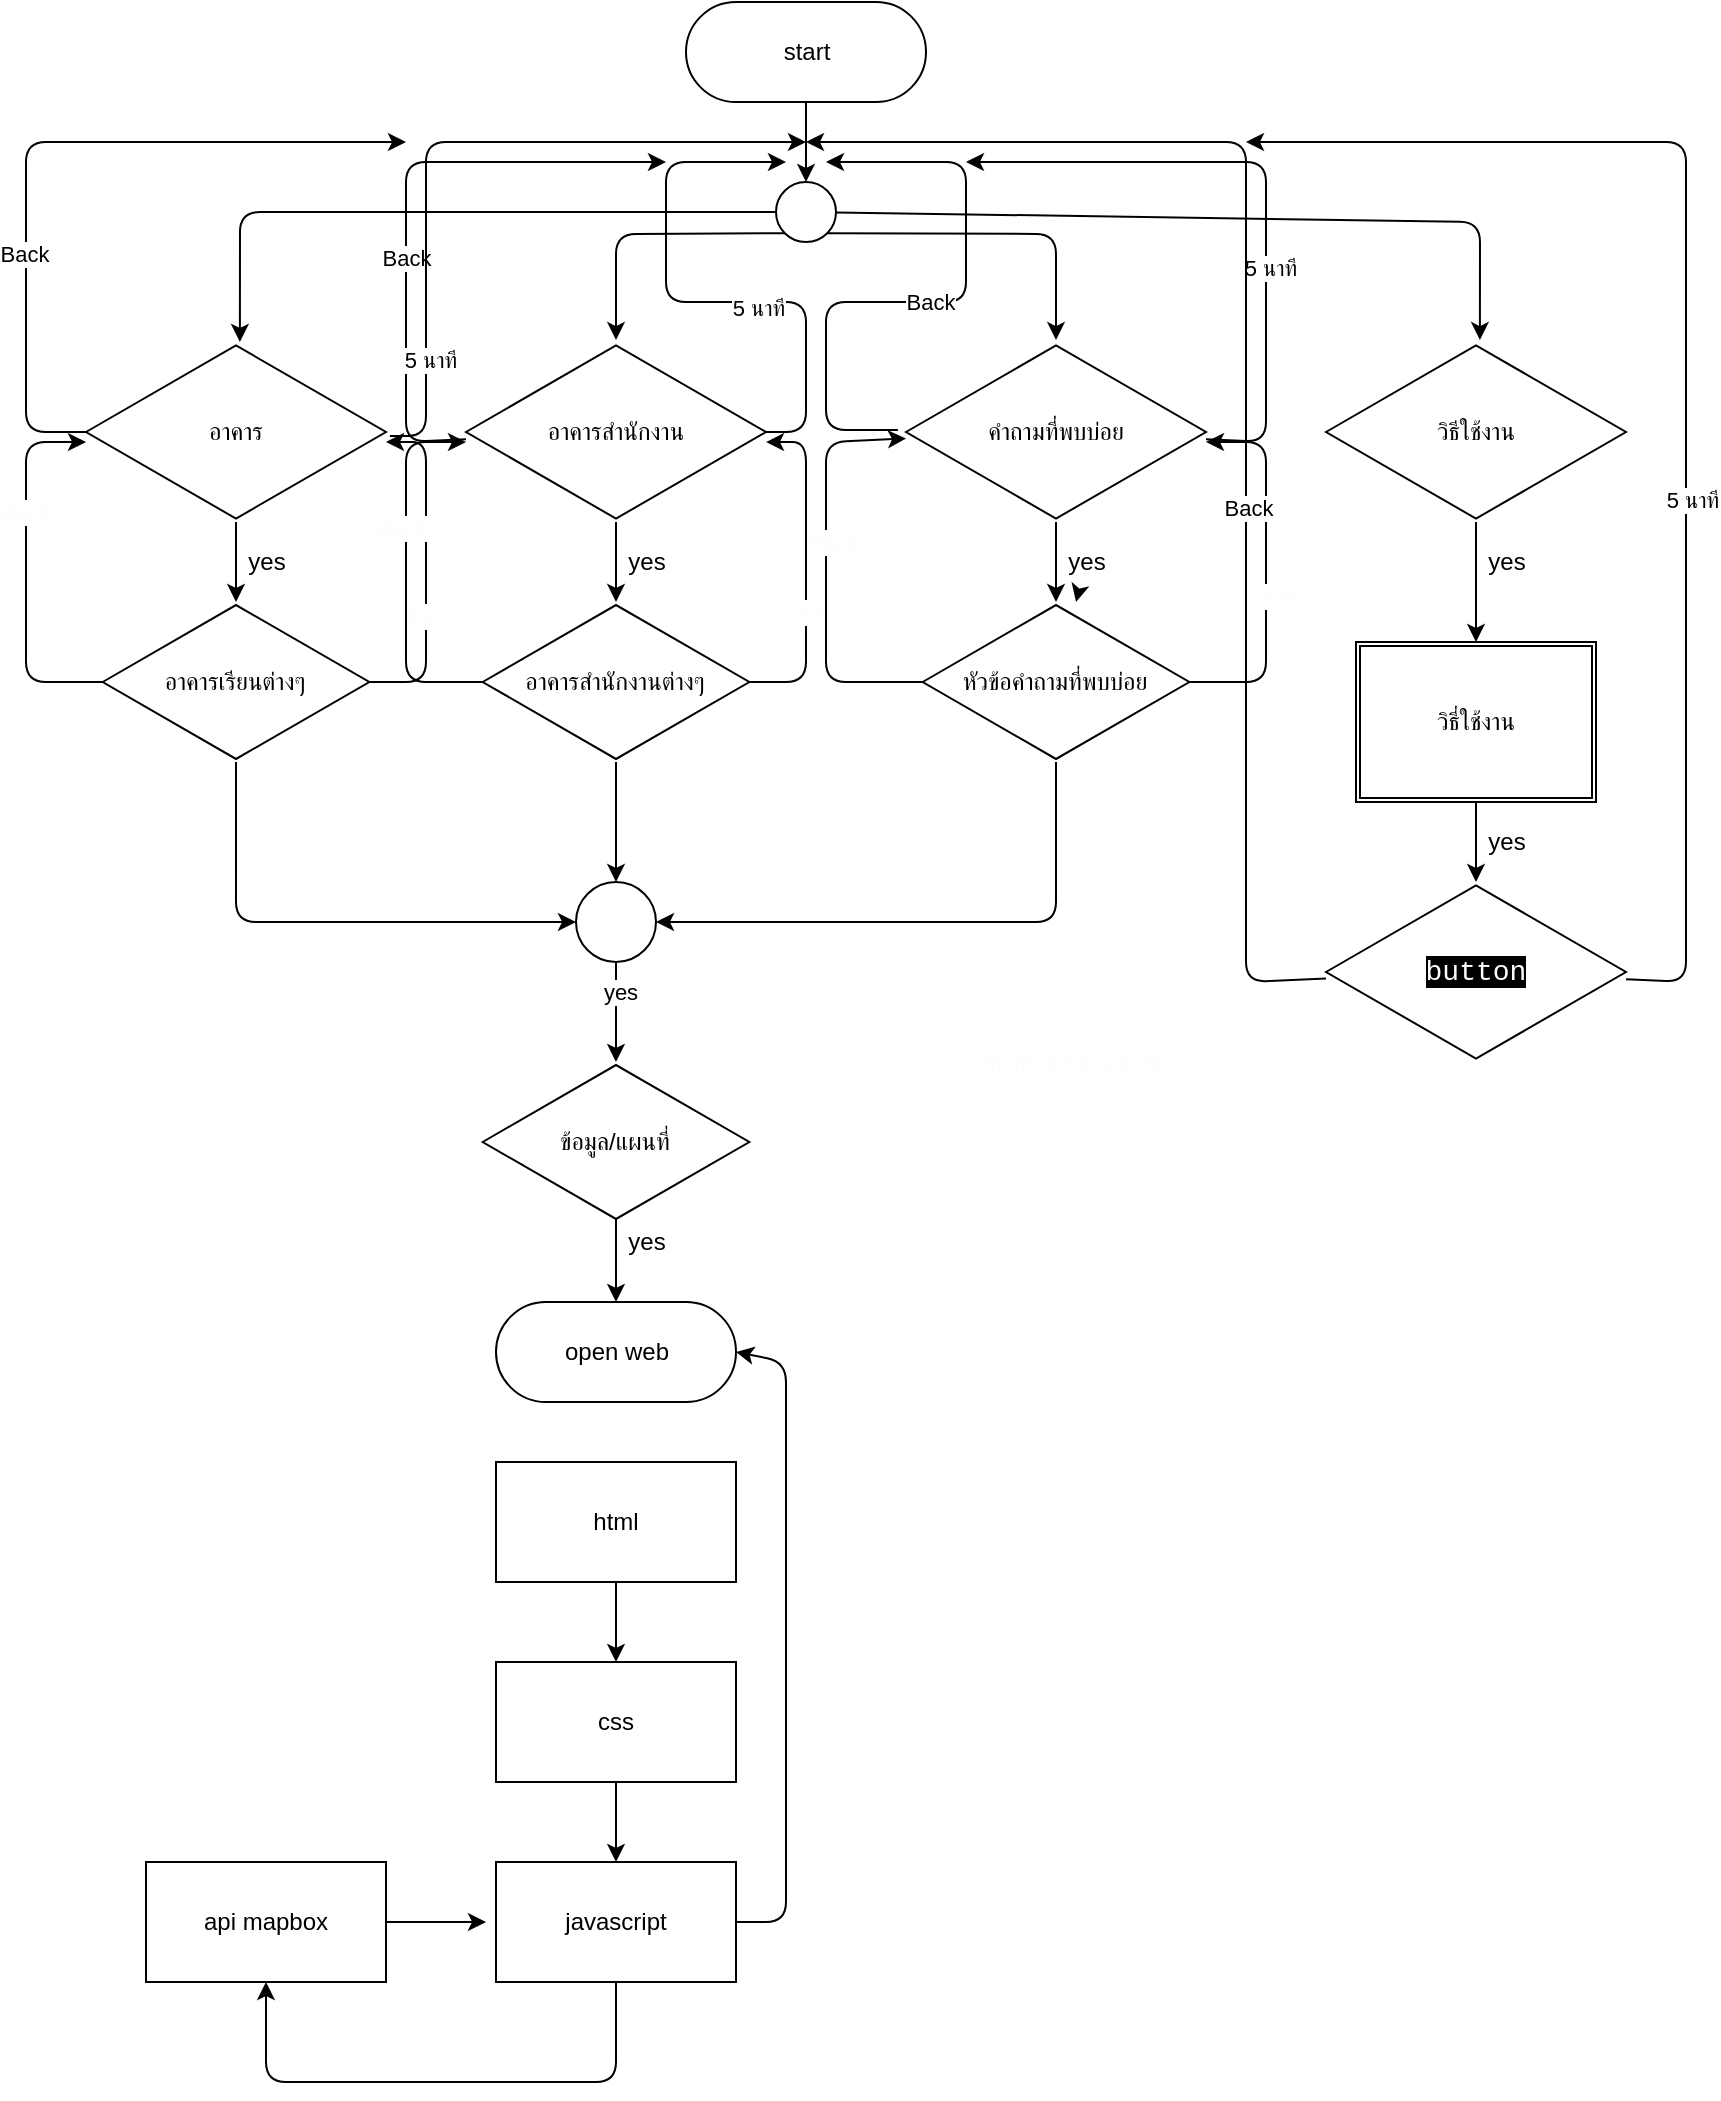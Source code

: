 <mxfile>
    <diagram id="vVGxuvNMNnTvsj8YKtVq" name="Page-1">
        <mxGraphModel dx="1968" dy="784" grid="1" gridSize="10" guides="1" tooltips="1" connect="1" arrows="1" fold="1" page="1" pageScale="1" pageWidth="850" pageHeight="1100" math="0" shadow="0">
            <root>
                <mxCell id="0"/>
                <mxCell id="1" parent="0"/>
                <mxCell id="24" value="" style="edgeStyle=none;html=1;" edge="1" parent="1" target="23">
                    <mxGeometry relative="1" as="geometry">
                        <mxPoint x="400" y="70" as="sourcePoint"/>
                    </mxGeometry>
                </mxCell>
                <mxCell id="37" value="" style="edgeStyle=none;html=1;" edge="1" parent="1" source="6" target="10">
                    <mxGeometry relative="1" as="geometry"/>
                </mxCell>
                <mxCell id="71" style="edgeStyle=none;html=1;" edge="1" parent="1" source="6">
                    <mxGeometry relative="1" as="geometry">
                        <mxPoint x="200" y="90" as="targetPoint"/>
                        <Array as="points">
                            <mxPoint x="10" y="235"/>
                            <mxPoint x="10" y="90"/>
                        </Array>
                    </mxGeometry>
                </mxCell>
                <mxCell id="72" value="Back" style="edgeLabel;html=1;align=center;verticalAlign=middle;resizable=0;points=[];" vertex="1" connectable="0" parent="71">
                    <mxGeometry x="-0.348" y="1" relative="1" as="geometry">
                        <mxPoint as="offset"/>
                    </mxGeometry>
                </mxCell>
                <mxCell id="6" value="อาคาร" style="html=1;whiteSpace=wrap;aspect=fixed;shape=isoRectangle;" vertex="1" parent="1">
                    <mxGeometry x="40" y="190" width="150" height="90" as="geometry"/>
                </mxCell>
                <mxCell id="53" value="" style="edgeStyle=none;html=1;" edge="1" parent="1" source="7" target="11">
                    <mxGeometry relative="1" as="geometry"/>
                </mxCell>
                <mxCell id="62" style="edgeStyle=none;html=1;" edge="1" parent="1" source="7">
                    <mxGeometry relative="1" as="geometry">
                        <mxPoint x="330" y="100" as="targetPoint"/>
                        <Array as="points">
                            <mxPoint x="200" y="240"/>
                            <mxPoint x="200" y="100"/>
                        </Array>
                    </mxGeometry>
                </mxCell>
                <mxCell id="73" value="Back" style="edgeLabel;html=1;align=center;verticalAlign=middle;resizable=0;points=[];" vertex="1" connectable="0" parent="62">
                    <mxGeometry x="-0.186" relative="1" as="geometry">
                        <mxPoint as="offset"/>
                    </mxGeometry>
                </mxCell>
                <mxCell id="7" value="อาคารสำนักงาน" style="html=1;whiteSpace=wrap;aspect=fixed;shape=isoRectangle;" vertex="1" parent="1">
                    <mxGeometry x="230" y="190" width="150" height="90" as="geometry"/>
                </mxCell>
                <mxCell id="56" value="" style="edgeStyle=none;html=1;" edge="1" parent="1" source="8" target="12">
                    <mxGeometry relative="1" as="geometry"/>
                </mxCell>
                <mxCell id="68" style="edgeStyle=none;html=1;" edge="1" parent="1" source="8">
                    <mxGeometry relative="1" as="geometry">
                        <mxPoint x="480" y="100" as="targetPoint"/>
                        <Array as="points">
                            <mxPoint x="630" y="240"/>
                            <mxPoint x="630" y="100"/>
                            <mxPoint x="600" y="100"/>
                        </Array>
                    </mxGeometry>
                </mxCell>
                <mxCell id="69" value="5 นาที" style="edgeLabel;html=1;align=center;verticalAlign=middle;resizable=0;points=[];" vertex="1" connectable="0" parent="68">
                    <mxGeometry x="-0.269" y="-2" relative="1" as="geometry">
                        <mxPoint as="offset"/>
                    </mxGeometry>
                </mxCell>
                <mxCell id="8" value="คำถามที่พบบ่อย" style="html=1;whiteSpace=wrap;aspect=fixed;shape=isoRectangle;" vertex="1" parent="1">
                    <mxGeometry x="450" y="190" width="150" height="90" as="geometry"/>
                </mxCell>
                <mxCell id="29" value="" style="edgeStyle=none;html=1;" edge="1" parent="1" source="9" target="14">
                    <mxGeometry relative="1" as="geometry"/>
                </mxCell>
                <mxCell id="9" value="วิธีใช้งาน" style="html=1;whiteSpace=wrap;aspect=fixed;shape=isoRectangle;" vertex="1" parent="1">
                    <mxGeometry x="660" y="190" width="150" height="90" as="geometry"/>
                </mxCell>
                <mxCell id="52" style="edgeStyle=none;html=1;exitX=1.013;exitY=0.522;exitDx=0;exitDy=0;exitPerimeter=0;" edge="1" parent="1" source="6">
                    <mxGeometry relative="1" as="geometry">
                        <mxPoint x="400" y="90" as="targetPoint"/>
                        <Array as="points">
                            <mxPoint x="210" y="237"/>
                            <mxPoint x="210" y="90"/>
                        </Array>
                    </mxGeometry>
                </mxCell>
                <mxCell id="66" value="5 นาที" style="edgeLabel;html=1;align=center;verticalAlign=middle;resizable=0;points=[];" vertex="1" connectable="0" parent="52">
                    <mxGeometry x="-0.684" y="-2" relative="1" as="geometry">
                        <mxPoint as="offset"/>
                    </mxGeometry>
                </mxCell>
                <mxCell id="59" style="edgeStyle=none;html=1;entryX=0;entryY=0.5;entryDx=0;entryDy=0;" edge="1" parent="1" source="10" target="55">
                    <mxGeometry relative="1" as="geometry">
                        <Array as="points">
                            <mxPoint x="115" y="480"/>
                        </Array>
                    </mxGeometry>
                </mxCell>
                <mxCell id="93" style="edgeStyle=none;html=1;fontColor=#FFFCFD;" edge="1" parent="1" source="10">
                    <mxGeometry relative="1" as="geometry">
                        <mxPoint x="40" y="240" as="targetPoint"/>
                        <Array as="points">
                            <mxPoint x="10" y="360"/>
                            <mxPoint x="10" y="240"/>
                        </Array>
                    </mxGeometry>
                </mxCell>
                <mxCell id="94" value="Back" style="edgeLabel;html=1;align=center;verticalAlign=middle;resizable=0;points=[];fontColor=#FFFCFD;" vertex="1" connectable="0" parent="93">
                    <mxGeometry x="0.31" relative="1" as="geometry">
                        <mxPoint as="offset"/>
                    </mxGeometry>
                </mxCell>
                <mxCell id="95" style="edgeStyle=none;html=1;fontColor=#FFFCFD;" edge="1" parent="1" source="10">
                    <mxGeometry relative="1" as="geometry">
                        <mxPoint x="190" y="240" as="targetPoint"/>
                        <Array as="points">
                            <mxPoint x="210" y="360"/>
                            <mxPoint x="210" y="240"/>
                        </Array>
                    </mxGeometry>
                </mxCell>
                <mxCell id="96" value="5 นาที" style="edgeLabel;html=1;align=center;verticalAlign=middle;resizable=0;points=[];fontColor=#FFFCFD;" vertex="1" connectable="0" parent="95">
                    <mxGeometry x="-0.271" y="-3" relative="1" as="geometry">
                        <mxPoint as="offset"/>
                    </mxGeometry>
                </mxCell>
                <mxCell id="10" value="อาคารเรียนต่างๆ" style="html=1;whiteSpace=wrap;aspect=fixed;shape=isoRectangle;" vertex="1" parent="1">
                    <mxGeometry x="48.34" y="320" width="133.33" height="80" as="geometry"/>
                </mxCell>
                <mxCell id="54" style="edgeStyle=none;html=1;" edge="1" parent="1">
                    <mxGeometry relative="1" as="geometry">
                        <mxPoint x="390" y="100" as="targetPoint"/>
                        <mxPoint x="380" y="235" as="sourcePoint"/>
                        <Array as="points">
                            <mxPoint x="400" y="235"/>
                            <mxPoint x="400" y="170"/>
                            <mxPoint x="330" y="170"/>
                            <mxPoint x="330" y="100"/>
                        </Array>
                    </mxGeometry>
                </mxCell>
                <mxCell id="67" value="5 นาที" style="edgeLabel;html=1;align=center;verticalAlign=middle;resizable=0;points=[];" vertex="1" connectable="0" parent="54">
                    <mxGeometry x="-0.235" y="3" relative="1" as="geometry">
                        <mxPoint as="offset"/>
                    </mxGeometry>
                </mxCell>
                <mxCell id="60" style="edgeStyle=none;html=1;entryX=0.5;entryY=0;entryDx=0;entryDy=0;" edge="1" parent="1" source="11" target="55">
                    <mxGeometry relative="1" as="geometry"/>
                </mxCell>
                <mxCell id="88" style="edgeStyle=none;html=1;fontColor=#FFFCFD;" edge="1" parent="1" source="11">
                    <mxGeometry relative="1" as="geometry">
                        <mxPoint x="230" y="240" as="targetPoint"/>
                        <Array as="points">
                            <mxPoint x="200" y="360"/>
                            <mxPoint x="200" y="240"/>
                        </Array>
                    </mxGeometry>
                </mxCell>
                <mxCell id="89" value="Back" style="edgeLabel;html=1;align=center;verticalAlign=middle;resizable=0;points=[];fontColor=#FFFCFD;" vertex="1" connectable="0" parent="88">
                    <mxGeometry x="0.225" y="2" relative="1" as="geometry">
                        <mxPoint as="offset"/>
                    </mxGeometry>
                </mxCell>
                <mxCell id="91" style="edgeStyle=none;html=1;fontColor=#FFFCFD;entryX=1;entryY=0.556;entryDx=0;entryDy=0;entryPerimeter=0;" edge="1" parent="1" source="11" target="7">
                    <mxGeometry relative="1" as="geometry">
                        <mxPoint x="390" y="260" as="targetPoint"/>
                        <Array as="points">
                            <mxPoint x="400" y="360"/>
                            <mxPoint x="400" y="240"/>
                        </Array>
                    </mxGeometry>
                </mxCell>
                <mxCell id="92" value="5 นาที" style="edgeLabel;html=1;align=center;verticalAlign=middle;resizable=0;points=[];fontColor=#FFFCFD;" vertex="1" connectable="0" parent="91">
                    <mxGeometry x="-0.247" y="1" relative="1" as="geometry">
                        <mxPoint as="offset"/>
                    </mxGeometry>
                </mxCell>
                <mxCell id="11" value="อาคารสำนักงานต่างๆ" style="html=1;whiteSpace=wrap;aspect=fixed;shape=isoRectangle;" vertex="1" parent="1">
                    <mxGeometry x="238.34" y="320" width="133.33" height="80" as="geometry"/>
                </mxCell>
                <mxCell id="57" style="edgeStyle=none;html=1;exitX=-0.027;exitY=0.489;exitDx=0;exitDy=0;exitPerimeter=0;" edge="1" parent="1" source="8">
                    <mxGeometry relative="1" as="geometry">
                        <mxPoint x="410" y="100" as="targetPoint"/>
                        <mxPoint x="440" y="230" as="sourcePoint"/>
                        <Array as="points">
                            <mxPoint x="410" y="234"/>
                            <mxPoint x="410" y="170"/>
                            <mxPoint x="480" y="170"/>
                            <mxPoint x="480" y="100"/>
                        </Array>
                    </mxGeometry>
                </mxCell>
                <mxCell id="81" value="Back" style="edgeLabel;html=1;align=center;verticalAlign=middle;resizable=0;points=[];" vertex="1" connectable="0" parent="57">
                    <mxGeometry x="-0.019" relative="1" as="geometry">
                        <mxPoint as="offset"/>
                    </mxGeometry>
                </mxCell>
                <mxCell id="61" style="edgeStyle=none;html=1;entryX=1;entryY=0.5;entryDx=0;entryDy=0;" edge="1" parent="1" source="12" target="55">
                    <mxGeometry relative="1" as="geometry">
                        <Array as="points">
                            <mxPoint x="525" y="480"/>
                        </Array>
                    </mxGeometry>
                </mxCell>
                <mxCell id="84" style="edgeStyle=none;html=1;fontColor=#FFFCFD;" edge="1" parent="1" source="12" target="8">
                    <mxGeometry relative="1" as="geometry">
                        <mxPoint x="410" y="260" as="targetPoint"/>
                        <Array as="points">
                            <mxPoint x="410" y="360"/>
                            <mxPoint x="410" y="240"/>
                        </Array>
                    </mxGeometry>
                </mxCell>
                <mxCell id="87" value="Back" style="edgeLabel;html=1;align=center;verticalAlign=middle;resizable=0;points=[];fontColor=#FFFCFD;" vertex="1" connectable="0" parent="84">
                    <mxGeometry x="0.136" y="-3" relative="1" as="geometry">
                        <mxPoint as="offset"/>
                    </mxGeometry>
                </mxCell>
                <mxCell id="85" style="edgeStyle=none;html=1;fontColor=#FFFCFD;" edge="1" parent="1" source="12">
                    <mxGeometry relative="1" as="geometry">
                        <mxPoint x="600" y="240" as="targetPoint"/>
                        <Array as="points">
                            <mxPoint x="630" y="360"/>
                            <mxPoint x="630" y="240"/>
                        </Array>
                    </mxGeometry>
                </mxCell>
                <mxCell id="86" value="5 นาที" style="edgeLabel;html=1;align=center;verticalAlign=middle;resizable=0;points=[];fontColor=#FFFCFD;" vertex="1" connectable="0" parent="85">
                    <mxGeometry x="-0.136" y="-1" relative="1" as="geometry">
                        <mxPoint as="offset"/>
                    </mxGeometry>
                </mxCell>
                <mxCell id="12" value="หัวข้อคำถามที่พบบ่อย" style="html=1;whiteSpace=wrap;aspect=fixed;shape=isoRectangle;" vertex="1" parent="1">
                    <mxGeometry x="458.34" y="320" width="133.33" height="80" as="geometry"/>
                </mxCell>
                <mxCell id="30" value="" style="edgeStyle=none;html=1;" edge="1" parent="1" source="14" target="15">
                    <mxGeometry relative="1" as="geometry"/>
                </mxCell>
                <mxCell id="14" value="วิธี่ใช้งาน" style="shape=ext;double=1;rounded=0;whiteSpace=wrap;html=1;" vertex="1" parent="1">
                    <mxGeometry x="675" y="340" width="120" height="80" as="geometry"/>
                </mxCell>
                <mxCell id="31" style="edgeStyle=none;html=1;" edge="1" parent="1" source="15">
                    <mxGeometry relative="1" as="geometry">
                        <mxPoint x="400" y="90" as="targetPoint"/>
                        <Array as="points">
                            <mxPoint x="620" y="510"/>
                            <mxPoint x="620" y="90"/>
                        </Array>
                    </mxGeometry>
                </mxCell>
                <mxCell id="80" value="Back" style="edgeLabel;html=1;align=center;verticalAlign=middle;resizable=0;points=[];" vertex="1" connectable="0" parent="31">
                    <mxGeometry x="-0.185" y="-1" relative="1" as="geometry">
                        <mxPoint as="offset"/>
                    </mxGeometry>
                </mxCell>
                <mxCell id="32" style="edgeStyle=none;html=1;" edge="1" parent="1" source="15">
                    <mxGeometry relative="1" as="geometry">
                        <mxPoint x="620" y="90" as="targetPoint"/>
                        <Array as="points">
                            <mxPoint x="840" y="510"/>
                            <mxPoint x="840" y="90"/>
                        </Array>
                    </mxGeometry>
                </mxCell>
                <mxCell id="70" value="5 นาที" style="edgeLabel;html=1;align=center;verticalAlign=middle;resizable=0;points=[];" vertex="1" connectable="0" parent="32">
                    <mxGeometry x="-0.191" y="-3" relative="1" as="geometry">
                        <mxPoint as="offset"/>
                    </mxGeometry>
                </mxCell>
                <mxCell id="15" value="&lt;div style=&quot;font-family: Consolas, &amp;quot;Courier New&amp;quot;, monospace; font-size: 14px; line-height: 19px;&quot;&gt;&lt;font color=&quot;#fffcfd&quot; style=&quot;background-color: rgb(0, 0, 0);&quot;&gt;button&lt;/font&gt;&lt;/div&gt;" style="html=1;whiteSpace=wrap;aspect=fixed;shape=isoRectangle;" vertex="1" parent="1">
                    <mxGeometry x="660" y="460" width="150" height="90" as="geometry"/>
                </mxCell>
                <mxCell id="25" style="edgeStyle=none;html=1;entryX=0.513;entryY=0;entryDx=0;entryDy=0;entryPerimeter=0;" edge="1" parent="1" source="23" target="6">
                    <mxGeometry relative="1" as="geometry">
                        <Array as="points">
                            <mxPoint x="117" y="125"/>
                        </Array>
                    </mxGeometry>
                </mxCell>
                <mxCell id="26" style="edgeStyle=none;html=1;entryX=0.513;entryY=-0.011;entryDx=0;entryDy=0;entryPerimeter=0;" edge="1" parent="1" source="23" target="9">
                    <mxGeometry relative="1" as="geometry">
                        <Array as="points">
                            <mxPoint x="737" y="130"/>
                        </Array>
                    </mxGeometry>
                </mxCell>
                <mxCell id="27" style="edgeStyle=none;html=1;exitX=0;exitY=1;exitDx=0;exitDy=0;entryX=0.5;entryY=-0.011;entryDx=0;entryDy=0;entryPerimeter=0;" edge="1" parent="1" source="23" target="7">
                    <mxGeometry relative="1" as="geometry">
                        <Array as="points">
                            <mxPoint x="305" y="136"/>
                        </Array>
                    </mxGeometry>
                </mxCell>
                <mxCell id="28" style="edgeStyle=none;html=1;exitX=1;exitY=1;exitDx=0;exitDy=0;entryX=0.5;entryY=-0.011;entryDx=0;entryDy=0;entryPerimeter=0;" edge="1" parent="1" source="23" target="8">
                    <mxGeometry relative="1" as="geometry">
                        <Array as="points">
                            <mxPoint x="525" y="136"/>
                        </Array>
                    </mxGeometry>
                </mxCell>
                <mxCell id="23" value="" style="ellipse;whiteSpace=wrap;html=1;aspect=fixed;" vertex="1" parent="1">
                    <mxGeometry x="385" y="110" width="30" height="30" as="geometry"/>
                </mxCell>
                <mxCell id="33" value="start" style="html=1;dashed=0;whitespace=wrap;shape=mxgraph.dfd.start" vertex="1" parent="1">
                    <mxGeometry x="340" y="20" width="120" height="50" as="geometry"/>
                </mxCell>
                <mxCell id="34" value="open web" style="html=1;dashed=0;whitespace=wrap;shape=mxgraph.dfd.start" vertex="1" parent="1">
                    <mxGeometry x="245" y="670" width="120" height="50" as="geometry"/>
                </mxCell>
                <mxCell id="49" value="" style="edgeStyle=none;html=1;exitX=0.5;exitY=0.963;exitDx=0;exitDy=0;exitPerimeter=0;" edge="1" parent="1" source="36" target="34">
                    <mxGeometry relative="1" as="geometry">
                        <mxPoint x="307" y="630" as="sourcePoint"/>
                    </mxGeometry>
                </mxCell>
                <mxCell id="36" value="ข้อมูล/แผนที่" style="html=1;whiteSpace=wrap;aspect=fixed;shape=isoRectangle;" vertex="1" parent="1">
                    <mxGeometry x="238.33" y="550" width="133.33" height="80" as="geometry"/>
                </mxCell>
                <mxCell id="45" style="edgeStyle=none;html=1;" edge="1" parent="1" source="40">
                    <mxGeometry relative="1" as="geometry">
                        <mxPoint x="240" y="980" as="targetPoint"/>
                    </mxGeometry>
                </mxCell>
                <mxCell id="40" value="api mapbox" style="rounded=0;whiteSpace=wrap;html=1;" vertex="1" parent="1">
                    <mxGeometry x="70" y="950" width="120" height="60" as="geometry"/>
                </mxCell>
                <mxCell id="44" style="edgeStyle=none;html=1;entryX=0.5;entryY=1;entryDx=0;entryDy=0;" edge="1" parent="1" source="41" target="40">
                    <mxGeometry relative="1" as="geometry">
                        <Array as="points">
                            <mxPoint x="305" y="1060"/>
                            <mxPoint x="130" y="1060"/>
                        </Array>
                    </mxGeometry>
                </mxCell>
                <mxCell id="48" style="edgeStyle=none;html=1;entryX=1;entryY=0.5;entryDx=0;entryDy=0;entryPerimeter=0;" edge="1" parent="1" source="41" target="34">
                    <mxGeometry relative="1" as="geometry">
                        <Array as="points">
                            <mxPoint x="390" y="980"/>
                            <mxPoint x="390" y="700"/>
                        </Array>
                    </mxGeometry>
                </mxCell>
                <mxCell id="41" value="javascript" style="rounded=0;whiteSpace=wrap;html=1;" vertex="1" parent="1">
                    <mxGeometry x="245" y="950" width="120" height="60" as="geometry"/>
                </mxCell>
                <mxCell id="46" value="" style="edgeStyle=none;html=1;" edge="1" parent="1" source="42" target="43">
                    <mxGeometry relative="1" as="geometry"/>
                </mxCell>
                <mxCell id="42" value="html" style="rounded=0;whiteSpace=wrap;html=1;" vertex="1" parent="1">
                    <mxGeometry x="245" y="750" width="120" height="60" as="geometry"/>
                </mxCell>
                <mxCell id="47" value="" style="edgeStyle=none;html=1;" edge="1" parent="1" source="43" target="41">
                    <mxGeometry relative="1" as="geometry"/>
                </mxCell>
                <mxCell id="43" value="css" style="rounded=0;whiteSpace=wrap;html=1;" vertex="1" parent="1">
                    <mxGeometry x="245" y="850" width="120" height="60" as="geometry"/>
                </mxCell>
                <mxCell id="58" value="" style="edgeStyle=none;html=1;" edge="1" parent="1" source="55" target="36">
                    <mxGeometry relative="1" as="geometry"/>
                </mxCell>
                <mxCell id="82" value="yes" style="edgeLabel;html=1;align=center;verticalAlign=middle;resizable=0;points=[];" vertex="1" connectable="0" parent="58">
                    <mxGeometry x="-0.4" y="2" relative="1" as="geometry">
                        <mxPoint as="offset"/>
                    </mxGeometry>
                </mxCell>
                <mxCell id="55" value="" style="ellipse;whiteSpace=wrap;html=1;aspect=fixed;" vertex="1" parent="1">
                    <mxGeometry x="285" y="460" width="40" height="40" as="geometry"/>
                </mxCell>
                <mxCell id="74" value="yes" style="text;html=1;align=center;verticalAlign=middle;resizable=0;points=[];autosize=1;strokeColor=none;fillColor=none;" vertex="1" parent="1">
                    <mxGeometry x="110" y="285" width="40" height="30" as="geometry"/>
                </mxCell>
                <mxCell id="75" value="yes" style="text;html=1;align=center;verticalAlign=middle;resizable=0;points=[];autosize=1;strokeColor=none;fillColor=none;" vertex="1" parent="1">
                    <mxGeometry x="300" y="285" width="40" height="30" as="geometry"/>
                </mxCell>
                <mxCell id="77" value="" style="edgeStyle=none;html=1;" edge="1" parent="1" source="76" target="12">
                    <mxGeometry relative="1" as="geometry"/>
                </mxCell>
                <mxCell id="76" value="yes" style="text;html=1;align=center;verticalAlign=middle;resizable=0;points=[];autosize=1;strokeColor=none;fillColor=none;" vertex="1" parent="1">
                    <mxGeometry x="520" y="285" width="40" height="30" as="geometry"/>
                </mxCell>
                <mxCell id="78" value="yes" style="text;html=1;align=center;verticalAlign=middle;resizable=0;points=[];autosize=1;strokeColor=none;fillColor=none;" vertex="1" parent="1">
                    <mxGeometry x="730" y="285" width="40" height="30" as="geometry"/>
                </mxCell>
                <mxCell id="79" value="yes" style="text;html=1;align=center;verticalAlign=middle;resizable=0;points=[];autosize=1;strokeColor=none;fillColor=none;" vertex="1" parent="1">
                    <mxGeometry x="730" y="425" width="40" height="30" as="geometry"/>
                </mxCell>
                <mxCell id="83" value="yes" style="text;html=1;align=center;verticalAlign=middle;resizable=0;points=[];autosize=1;strokeColor=none;fillColor=none;" vertex="1" parent="1">
                    <mxGeometry x="300" y="625" width="40" height="30" as="geometry"/>
                </mxCell>
                <mxCell id="97" value="ทุกๆทางเลือกจะมีเสียง" style="text;html=1;align=center;verticalAlign=middle;resizable=0;points=[];autosize=1;strokeColor=none;fillColor=none;fontColor=#FFFCFD;" vertex="1" parent="1">
                    <mxGeometry x="470" y="535" width="130" height="30" as="geometry"/>
                </mxCell>
            </root>
        </mxGraphModel>
    </diagram>
</mxfile>